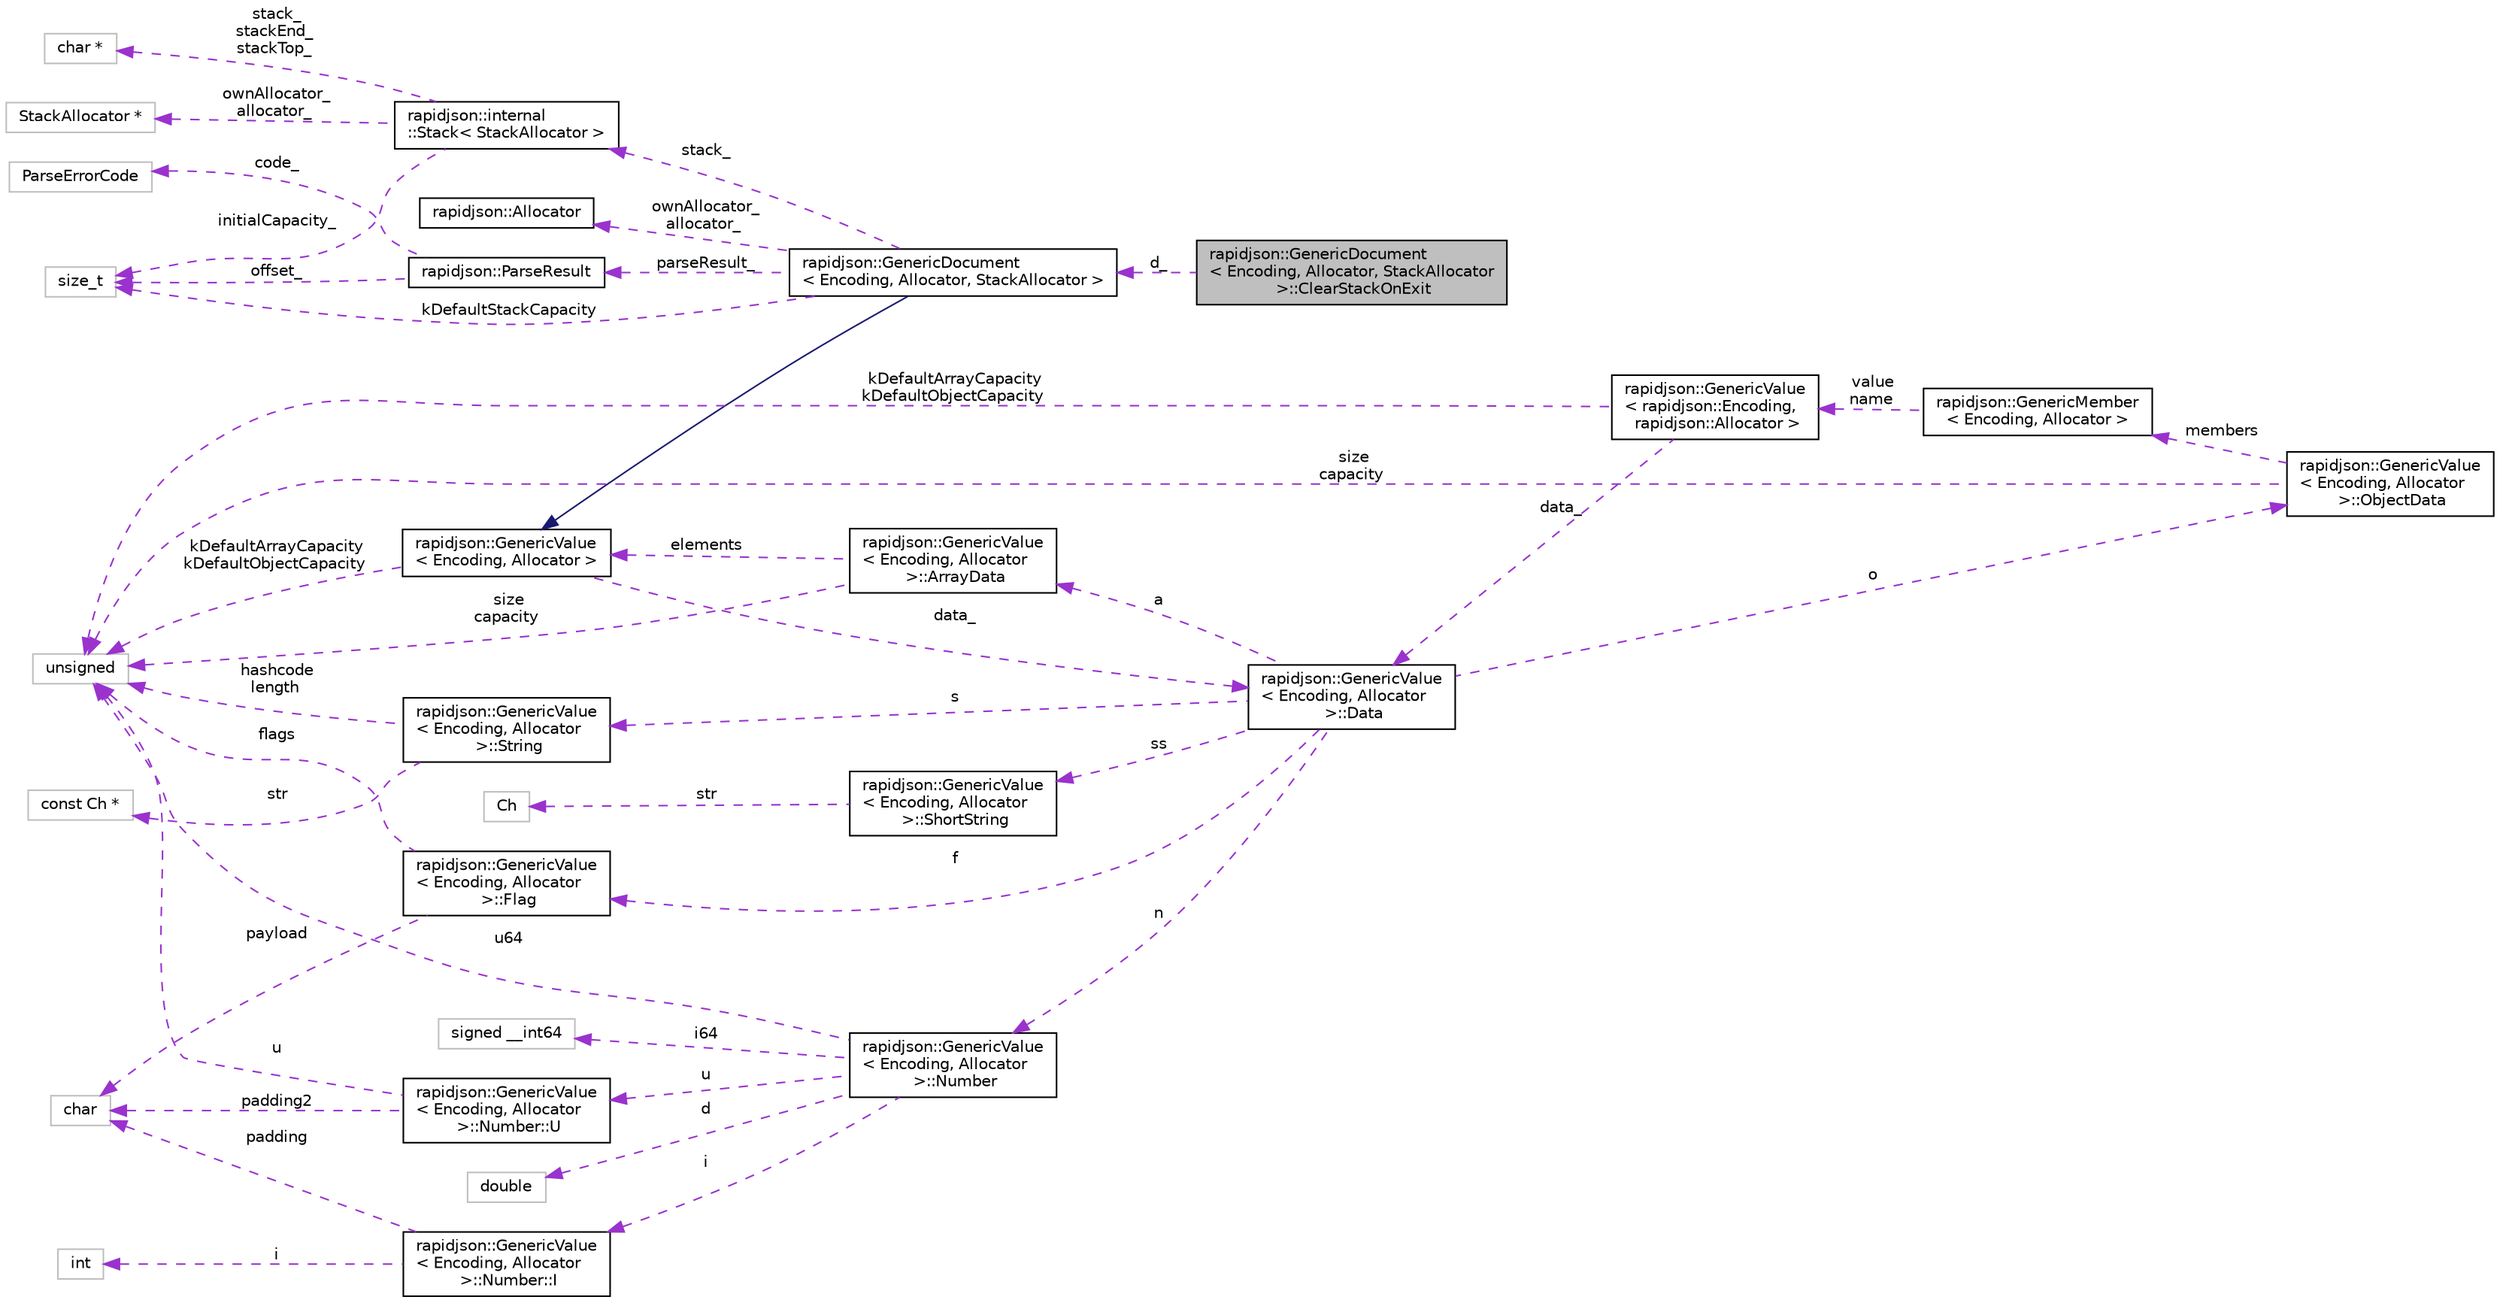 digraph "rapidjson::GenericDocument&lt; Encoding, Allocator, StackAllocator &gt;::ClearStackOnExit"
{
 // INTERACTIVE_SVG=YES
 // LATEX_PDF_SIZE
  edge [fontname="Helvetica",fontsize="10",labelfontname="Helvetica",labelfontsize="10"];
  node [fontname="Helvetica",fontsize="10",shape=record];
  rankdir="LR";
  Node1 [label="rapidjson::GenericDocument\l\< Encoding, Allocator, StackAllocator\l \>::ClearStackOnExit",height=0.2,width=0.4,color="black", fillcolor="grey75", style="filled", fontcolor="black",tooltip=" "];
  Node2 -> Node1 [dir="back",color="darkorchid3",fontsize="10",style="dashed",label=" d_" ,fontname="Helvetica"];
  Node2 [label="rapidjson::GenericDocument\l\< Encoding, Allocator, StackAllocator \>",height=0.2,width=0.4,color="black", fillcolor="white", style="filled",URL="$classrapidjson_1_1_generic_document.html",tooltip="A document for parsing JSON text as DOM."];
  Node3 -> Node2 [dir="back",color="midnightblue",fontsize="10",style="solid",fontname="Helvetica"];
  Node3 [label="rapidjson::GenericValue\l\< Encoding, Allocator \>",height=0.2,width=0.4,color="black", fillcolor="white", style="filled",URL="$classrapidjson_1_1_generic_value.html",tooltip="Represents a JSON value. Use Value for UTF8 encoding and default allocator."];
  Node4 -> Node3 [dir="back",color="darkorchid3",fontsize="10",style="dashed",label=" kDefaultArrayCapacity\nkDefaultObjectCapacity" ,fontname="Helvetica"];
  Node4 [label="unsigned",height=0.2,width=0.4,color="grey75", fillcolor="white", style="filled",tooltip=" "];
  Node5 -> Node3 [dir="back",color="darkorchid3",fontsize="10",style="dashed",label=" data_" ,fontname="Helvetica"];
  Node5 [label="rapidjson::GenericValue\l\< Encoding, Allocator\l \>::Data",height=0.2,width=0.4,color="black", fillcolor="white", style="filled",URL="$unionrapidjson_1_1_generic_value_1_1_data.html",tooltip=" "];
  Node6 -> Node5 [dir="back",color="darkorchid3",fontsize="10",style="dashed",label=" ss" ,fontname="Helvetica"];
  Node6 [label="rapidjson::GenericValue\l\< Encoding, Allocator\l \>::ShortString",height=0.2,width=0.4,color="black", fillcolor="white", style="filled",URL="$structrapidjson_1_1_generic_value_1_1_short_string.html",tooltip=" "];
  Node7 -> Node6 [dir="back",color="darkorchid3",fontsize="10",style="dashed",label=" str" ,fontname="Helvetica"];
  Node7 [label="Ch",height=0.2,width=0.4,color="grey75", fillcolor="white", style="filled",tooltip=" "];
  Node8 -> Node5 [dir="back",color="darkorchid3",fontsize="10",style="dashed",label=" f" ,fontname="Helvetica"];
  Node8 [label="rapidjson::GenericValue\l\< Encoding, Allocator\l \>::Flag",height=0.2,width=0.4,color="black", fillcolor="white", style="filled",URL="$structrapidjson_1_1_generic_value_1_1_flag.html",tooltip=" "];
  Node9 -> Node8 [dir="back",color="darkorchid3",fontsize="10",style="dashed",label=" payload" ,fontname="Helvetica"];
  Node9 [label="char",height=0.2,width=0.4,color="grey75", fillcolor="white", style="filled",tooltip=" "];
  Node4 -> Node8 [dir="back",color="darkorchid3",fontsize="10",style="dashed",label=" flags" ,fontname="Helvetica"];
  Node10 -> Node5 [dir="back",color="darkorchid3",fontsize="10",style="dashed",label=" a" ,fontname="Helvetica"];
  Node10 [label="rapidjson::GenericValue\l\< Encoding, Allocator\l \>::ArrayData",height=0.2,width=0.4,color="black", fillcolor="white", style="filled",URL="$structrapidjson_1_1_generic_value_1_1_array_data.html",tooltip=" "];
  Node3 -> Node10 [dir="back",color="darkorchid3",fontsize="10",style="dashed",label=" elements" ,fontname="Helvetica"];
  Node4 -> Node10 [dir="back",color="darkorchid3",fontsize="10",style="dashed",label=" size\ncapacity" ,fontname="Helvetica"];
  Node11 -> Node5 [dir="back",color="darkorchid3",fontsize="10",style="dashed",label=" o" ,fontname="Helvetica"];
  Node11 [label="rapidjson::GenericValue\l\< Encoding, Allocator\l \>::ObjectData",height=0.2,width=0.4,color="black", fillcolor="white", style="filled",URL="$structrapidjson_1_1_generic_value_1_1_object_data.html",tooltip=" "];
  Node12 -> Node11 [dir="back",color="darkorchid3",fontsize="10",style="dashed",label=" members" ,fontname="Helvetica"];
  Node12 [label="rapidjson::GenericMember\l\< Encoding, Allocator \>",height=0.2,width=0.4,color="black", fillcolor="white", style="filled",URL="$structrapidjson_1_1_generic_member.html",tooltip="Name-value pair in a JSON object value."];
  Node13 -> Node12 [dir="back",color="darkorchid3",fontsize="10",style="dashed",label=" value\nname" ,fontname="Helvetica"];
  Node13 [label="rapidjson::GenericValue\l\< rapidjson::Encoding,\l rapidjson::Allocator \>",height=0.2,width=0.4,color="black", fillcolor="white", style="filled",URL="$classrapidjson_1_1_generic_value.html",tooltip=" "];
  Node4 -> Node13 [dir="back",color="darkorchid3",fontsize="10",style="dashed",label=" kDefaultArrayCapacity\nkDefaultObjectCapacity" ,fontname="Helvetica"];
  Node5 -> Node13 [dir="back",color="darkorchid3",fontsize="10",style="dashed",label=" data_" ,fontname="Helvetica"];
  Node4 -> Node11 [dir="back",color="darkorchid3",fontsize="10",style="dashed",label=" size\ncapacity" ,fontname="Helvetica"];
  Node14 -> Node5 [dir="back",color="darkorchid3",fontsize="10",style="dashed",label=" n" ,fontname="Helvetica"];
  Node14 [label="rapidjson::GenericValue\l\< Encoding, Allocator\l \>::Number",height=0.2,width=0.4,color="black", fillcolor="white", style="filled",URL="$unionrapidjson_1_1_generic_value_1_1_number.html",tooltip=" "];
  Node15 -> Node14 [dir="back",color="darkorchid3",fontsize="10",style="dashed",label=" d" ,fontname="Helvetica"];
  Node15 [label="double",height=0.2,width=0.4,color="grey75", fillcolor="white", style="filled",tooltip=" "];
  Node16 -> Node14 [dir="back",color="darkorchid3",fontsize="10",style="dashed",label=" i" ,fontname="Helvetica"];
  Node16 [label="rapidjson::GenericValue\l\< Encoding, Allocator\l \>::Number::I",height=0.2,width=0.4,color="black", fillcolor="white", style="filled",URL="$structrapidjson_1_1_generic_value_1_1_number_1_1_i.html",tooltip=" "];
  Node9 -> Node16 [dir="back",color="darkorchid3",fontsize="10",style="dashed",label=" padding" ,fontname="Helvetica"];
  Node17 -> Node16 [dir="back",color="darkorchid3",fontsize="10",style="dashed",label=" i" ,fontname="Helvetica"];
  Node17 [label="int",height=0.2,width=0.4,color="grey75", fillcolor="white", style="filled",tooltip=" "];
  Node18 -> Node14 [dir="back",color="darkorchid3",fontsize="10",style="dashed",label=" i64" ,fontname="Helvetica"];
  Node18 [label="signed __int64",height=0.2,width=0.4,color="grey75", fillcolor="white", style="filled",tooltip=" "];
  Node4 -> Node14 [dir="back",color="darkorchid3",fontsize="10",style="dashed",label=" u64" ,fontname="Helvetica"];
  Node19 -> Node14 [dir="back",color="darkorchid3",fontsize="10",style="dashed",label=" u" ,fontname="Helvetica"];
  Node19 [label="rapidjson::GenericValue\l\< Encoding, Allocator\l \>::Number::U",height=0.2,width=0.4,color="black", fillcolor="white", style="filled",URL="$structrapidjson_1_1_generic_value_1_1_number_1_1_u.html",tooltip=" "];
  Node9 -> Node19 [dir="back",color="darkorchid3",fontsize="10",style="dashed",label=" padding2" ,fontname="Helvetica"];
  Node4 -> Node19 [dir="back",color="darkorchid3",fontsize="10",style="dashed",label=" u" ,fontname="Helvetica"];
  Node20 -> Node5 [dir="back",color="darkorchid3",fontsize="10",style="dashed",label=" s" ,fontname="Helvetica"];
  Node20 [label="rapidjson::GenericValue\l\< Encoding, Allocator\l \>::String",height=0.2,width=0.4,color="black", fillcolor="white", style="filled",URL="$structrapidjson_1_1_generic_value_1_1_string.html",tooltip=" "];
  Node21 -> Node20 [dir="back",color="darkorchid3",fontsize="10",style="dashed",label=" str" ,fontname="Helvetica"];
  Node21 [label="const Ch *",height=0.2,width=0.4,color="grey75", fillcolor="white", style="filled",tooltip=" "];
  Node4 -> Node20 [dir="back",color="darkorchid3",fontsize="10",style="dashed",label=" hashcode\nlength" ,fontname="Helvetica"];
  Node22 -> Node2 [dir="back",color="darkorchid3",fontsize="10",style="dashed",label=" parseResult_" ,fontname="Helvetica"];
  Node22 [label="rapidjson::ParseResult",height=0.2,width=0.4,color="black", fillcolor="white", style="filled",URL="$structrapidjson_1_1_parse_result.html",tooltip="Result of parsing (wraps ParseErrorCode)"];
  Node23 -> Node22 [dir="back",color="darkorchid3",fontsize="10",style="dashed",label=" code_" ,fontname="Helvetica"];
  Node23 [label="ParseErrorCode",height=0.2,width=0.4,color="grey75", fillcolor="white", style="filled",tooltip=" "];
  Node24 -> Node22 [dir="back",color="darkorchid3",fontsize="10",style="dashed",label=" offset_" ,fontname="Helvetica"];
  Node24 [label="size_t",height=0.2,width=0.4,color="grey75", fillcolor="white", style="filled",tooltip=" "];
  Node25 -> Node2 [dir="back",color="darkorchid3",fontsize="10",style="dashed",label=" ownAllocator_\nallocator_" ,fontname="Helvetica"];
  Node25 [label="rapidjson::Allocator",height=0.2,width=0.4,color="black", fillcolor="white", style="filled",URL="$classrapidjson_1_1_allocator.html",tooltip="Concept for allocating, resizing and freeing memory block."];
  Node26 -> Node2 [dir="back",color="darkorchid3",fontsize="10",style="dashed",label=" stack_" ,fontname="Helvetica"];
  Node26 [label="rapidjson::internal\l::Stack\< StackAllocator \>",height=0.2,width=0.4,color="black", fillcolor="white", style="filled",URL="$classrapidjson_1_1internal_1_1_stack.html",tooltip=" "];
  Node27 -> Node26 [dir="back",color="darkorchid3",fontsize="10",style="dashed",label=" ownAllocator_\nallocator_" ,fontname="Helvetica"];
  Node27 [label="StackAllocator *",height=0.2,width=0.4,color="grey75", fillcolor="white", style="filled",tooltip=" "];
  Node24 -> Node26 [dir="back",color="darkorchid3",fontsize="10",style="dashed",label=" initialCapacity_" ,fontname="Helvetica"];
  Node28 -> Node26 [dir="back",color="darkorchid3",fontsize="10",style="dashed",label=" stack_\nstackEnd_\nstackTop_" ,fontname="Helvetica"];
  Node28 [label="char *",height=0.2,width=0.4,color="grey75", fillcolor="white", style="filled",tooltip=" "];
  Node24 -> Node2 [dir="back",color="darkorchid3",fontsize="10",style="dashed",label=" kDefaultStackCapacity" ,fontname="Helvetica"];
}
